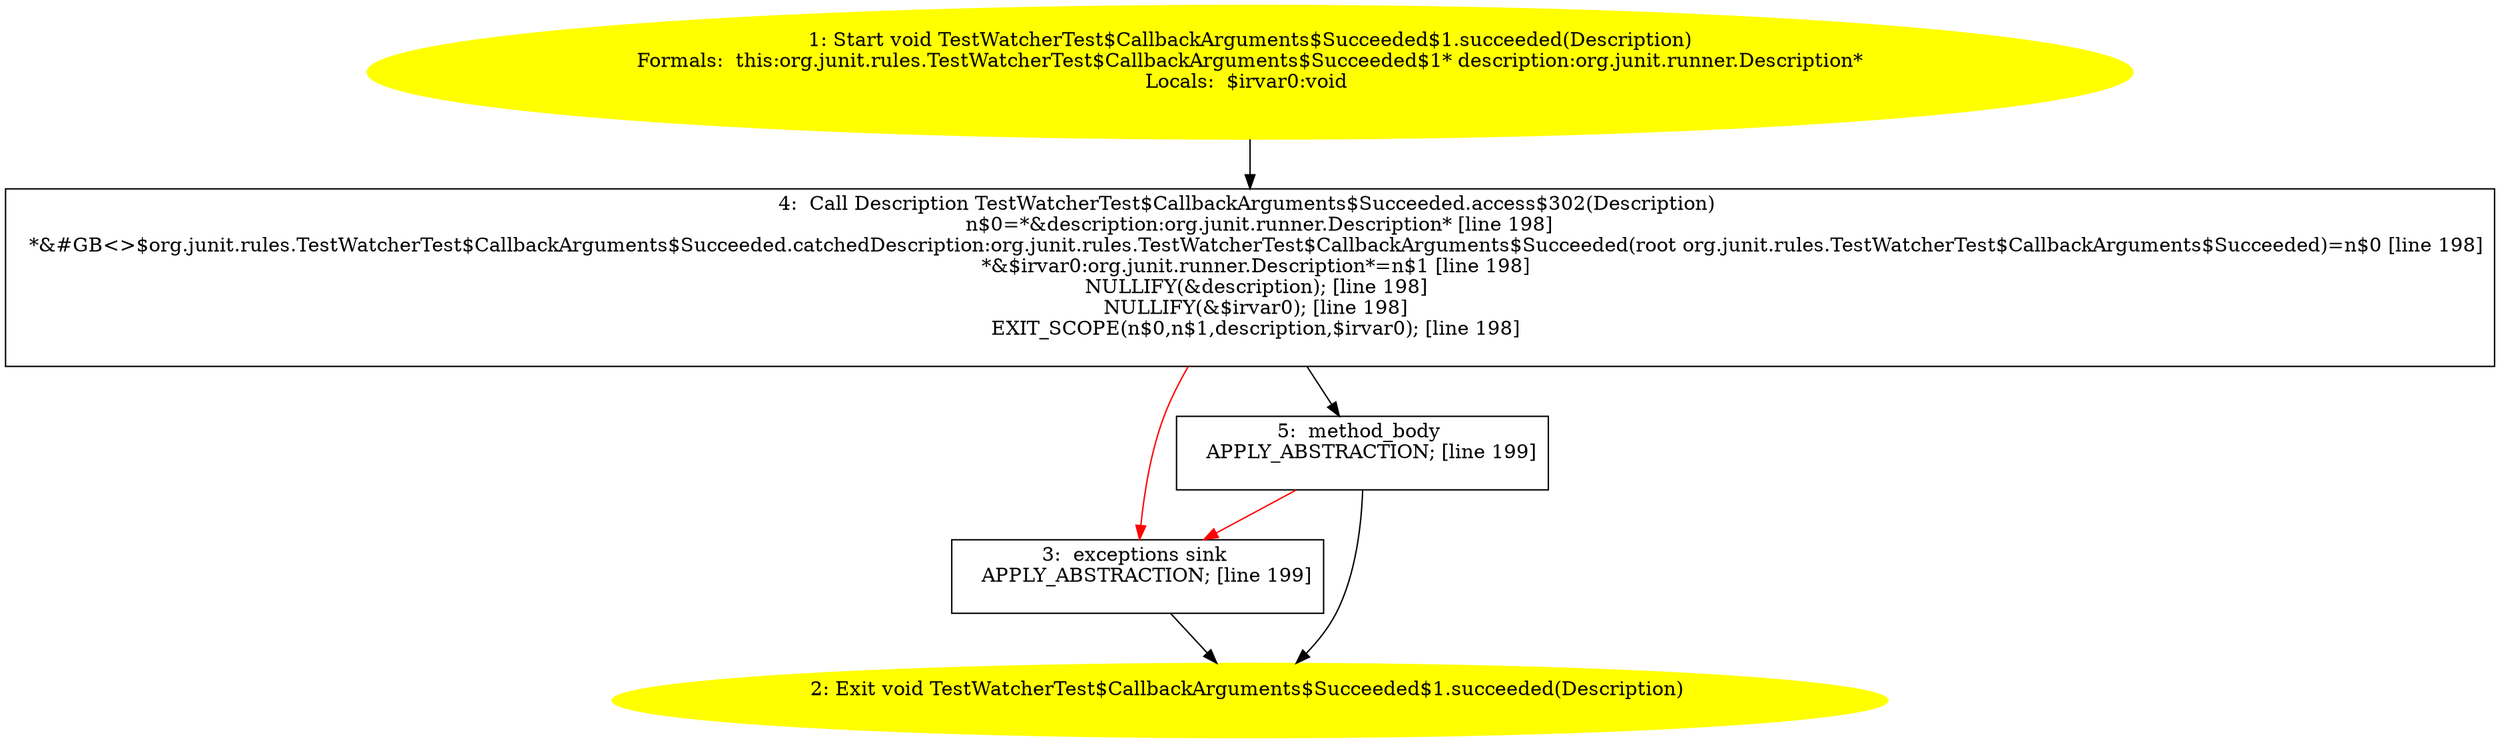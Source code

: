 /* @generated */
digraph cfg {
"org.junit.rules.TestWatcherTest$CallbackArguments$Succeeded$1.succeeded(org.junit.runner.Description.f3bd6487250de25156f7148d0ba7134a_1" [label="1: Start void TestWatcherTest$CallbackArguments$Succeeded$1.succeeded(Description)\nFormals:  this:org.junit.rules.TestWatcherTest$CallbackArguments$Succeeded$1* description:org.junit.runner.Description*\nLocals:  $irvar0:void \n  " color=yellow style=filled]
	

	 "org.junit.rules.TestWatcherTest$CallbackArguments$Succeeded$1.succeeded(org.junit.runner.Description.f3bd6487250de25156f7148d0ba7134a_1" -> "org.junit.rules.TestWatcherTest$CallbackArguments$Succeeded$1.succeeded(org.junit.runner.Description.f3bd6487250de25156f7148d0ba7134a_4" ;
"org.junit.rules.TestWatcherTest$CallbackArguments$Succeeded$1.succeeded(org.junit.runner.Description.f3bd6487250de25156f7148d0ba7134a_2" [label="2: Exit void TestWatcherTest$CallbackArguments$Succeeded$1.succeeded(Description) \n  " color=yellow style=filled]
	

"org.junit.rules.TestWatcherTest$CallbackArguments$Succeeded$1.succeeded(org.junit.runner.Description.f3bd6487250de25156f7148d0ba7134a_3" [label="3:  exceptions sink \n   APPLY_ABSTRACTION; [line 199]\n " shape="box"]
	

	 "org.junit.rules.TestWatcherTest$CallbackArguments$Succeeded$1.succeeded(org.junit.runner.Description.f3bd6487250de25156f7148d0ba7134a_3" -> "org.junit.rules.TestWatcherTest$CallbackArguments$Succeeded$1.succeeded(org.junit.runner.Description.f3bd6487250de25156f7148d0ba7134a_2" ;
"org.junit.rules.TestWatcherTest$CallbackArguments$Succeeded$1.succeeded(org.junit.runner.Description.f3bd6487250de25156f7148d0ba7134a_4" [label="4:  Call Description TestWatcherTest$CallbackArguments$Succeeded.access$302(Description) \n   n$0=*&description:org.junit.runner.Description* [line 198]\n  *&#GB<>$org.junit.rules.TestWatcherTest$CallbackArguments$Succeeded.catchedDescription:org.junit.rules.TestWatcherTest$CallbackArguments$Succeeded(root org.junit.rules.TestWatcherTest$CallbackArguments$Succeeded)=n$0 [line 198]\n  *&$irvar0:org.junit.runner.Description*=n$1 [line 198]\n  NULLIFY(&description); [line 198]\n  NULLIFY(&$irvar0); [line 198]\n  EXIT_SCOPE(n$0,n$1,description,$irvar0); [line 198]\n " shape="box"]
	

	 "org.junit.rules.TestWatcherTest$CallbackArguments$Succeeded$1.succeeded(org.junit.runner.Description.f3bd6487250de25156f7148d0ba7134a_4" -> "org.junit.rules.TestWatcherTest$CallbackArguments$Succeeded$1.succeeded(org.junit.runner.Description.f3bd6487250de25156f7148d0ba7134a_5" ;
	 "org.junit.rules.TestWatcherTest$CallbackArguments$Succeeded$1.succeeded(org.junit.runner.Description.f3bd6487250de25156f7148d0ba7134a_4" -> "org.junit.rules.TestWatcherTest$CallbackArguments$Succeeded$1.succeeded(org.junit.runner.Description.f3bd6487250de25156f7148d0ba7134a_3" [color="red" ];
"org.junit.rules.TestWatcherTest$CallbackArguments$Succeeded$1.succeeded(org.junit.runner.Description.f3bd6487250de25156f7148d0ba7134a_5" [label="5:  method_body \n   APPLY_ABSTRACTION; [line 199]\n " shape="box"]
	

	 "org.junit.rules.TestWatcherTest$CallbackArguments$Succeeded$1.succeeded(org.junit.runner.Description.f3bd6487250de25156f7148d0ba7134a_5" -> "org.junit.rules.TestWatcherTest$CallbackArguments$Succeeded$1.succeeded(org.junit.runner.Description.f3bd6487250de25156f7148d0ba7134a_2" ;
	 "org.junit.rules.TestWatcherTest$CallbackArguments$Succeeded$1.succeeded(org.junit.runner.Description.f3bd6487250de25156f7148d0ba7134a_5" -> "org.junit.rules.TestWatcherTest$CallbackArguments$Succeeded$1.succeeded(org.junit.runner.Description.f3bd6487250de25156f7148d0ba7134a_3" [color="red" ];
}
